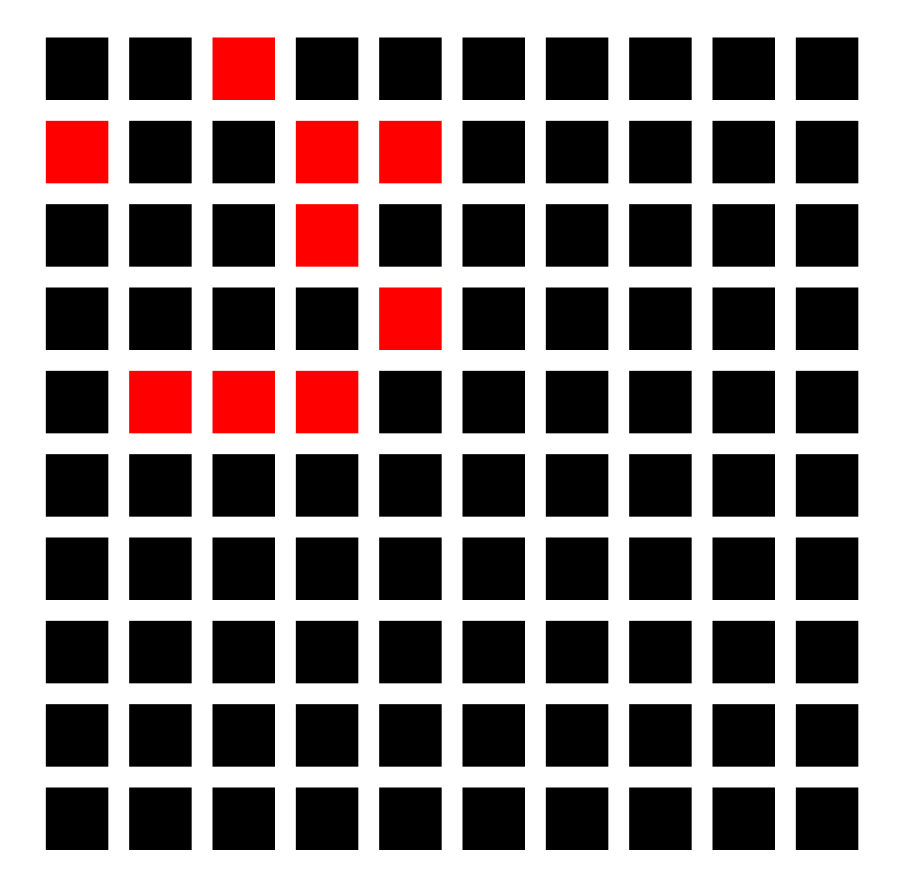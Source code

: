 digraph G { 
fontname="Helvetica,Arial,sans-serif"  
node [fontname="Helvetica,Arial,sans-serif"] 
edge [fontname="Helvetica,Arial,sans-serif"]
a0 [shape=none  label=<
<TABLE border="0" cellspacing="10" cellpadding="10" >
<TR>
<TD bgcolor="black" width="30" height="30" ></TD>
<TD bgcolor="black" width="30" height="30" ></TD>
<TD bgcolor="red" width="30" height="30" ></TD>
<TD bgcolor="black" width="30" height="30" ></TD>
<TD bgcolor="black" width="30" height="30" ></TD>
<TD bgcolor="black" width="30" height="30" ></TD>
<TD bgcolor="black" width="30" height="30" ></TD>
<TD bgcolor="black" width="30" height="30" ></TD>
<TD bgcolor="black" width="30" height="30" ></TD>
<TD bgcolor="black" width="30" height="30" ></TD>
</TR>
<TR>
<TD bgcolor="red" width="30" height="30" ></TD>
<TD bgcolor="black" width="30" height="30" ></TD>
<TD bgcolor="black" width="30" height="30" ></TD>
<TD bgcolor="red" width="30" height="30" ></TD>
<TD bgcolor="red" width="30" height="30" ></TD>
<TD bgcolor="black" width="30" height="30" ></TD>
<TD bgcolor="black" width="30" height="30" ></TD>
<TD bgcolor="black" width="30" height="30" ></TD>
<TD bgcolor="black" width="30" height="30" ></TD>
<TD bgcolor="black" width="30" height="30" ></TD>
</TR>
<TR>
<TD bgcolor="black" width="30" height="30" ></TD>
<TD bgcolor="black" width="30" height="30" ></TD>
<TD bgcolor="black" width="30" height="30" ></TD>
<TD bgcolor="red" width="30" height="30" ></TD>
<TD bgcolor="black" width="30" height="30" ></TD>
<TD bgcolor="black" width="30" height="30" ></TD>
<TD bgcolor="black" width="30" height="30" ></TD>
<TD bgcolor="black" width="30" height="30" ></TD>
<TD bgcolor="black" width="30" height="30" ></TD>
<TD bgcolor="black" width="30" height="30" ></TD>
</TR>
<TR>
<TD bgcolor="black" width="30" height="30" ></TD>
<TD bgcolor="black" width="30" height="30" ></TD>
<TD bgcolor="black" width="30" height="30" ></TD>
<TD bgcolor="black" width="30" height="30" ></TD>
<TD bgcolor="red" width="30" height="30" ></TD>
<TD bgcolor="black" width="30" height="30" ></TD>
<TD bgcolor="black" width="30" height="30" ></TD>
<TD bgcolor="black" width="30" height="30" ></TD>
<TD bgcolor="black" width="30" height="30" ></TD>
<TD bgcolor="black" width="30" height="30" ></TD>
</TR>
<TR>
<TD bgcolor="black" width="30" height="30" ></TD>
<TD bgcolor="red" width="30" height="30" ></TD>
<TD bgcolor="red" width="30" height="30" ></TD>
<TD bgcolor="red" width="30" height="30" ></TD>
<TD bgcolor="black" width="30" height="30" ></TD>
<TD bgcolor="black" width="30" height="30" ></TD>
<TD bgcolor="black" width="30" height="30" ></TD>
<TD bgcolor="black" width="30" height="30" ></TD>
<TD bgcolor="black" width="30" height="30" ></TD>
<TD bgcolor="black" width="30" height="30" ></TD>
</TR>
<TR>
<TD bgcolor="black" width="30" height="30" ></TD>
<TD bgcolor="black" width="30" height="30" ></TD>
<TD bgcolor="black" width="30" height="30" ></TD>
<TD bgcolor="black" width="30" height="30" ></TD>
<TD bgcolor="black" width="30" height="30" ></TD>
<TD bgcolor="black" width="30" height="30" ></TD>
<TD bgcolor="black" width="30" height="30" ></TD>
<TD bgcolor="black" width="30" height="30" ></TD>
<TD bgcolor="black" width="30" height="30" ></TD>
<TD bgcolor="black" width="30" height="30" ></TD>
</TR>
<TR>
<TD bgcolor="black" width="30" height="30" ></TD>
<TD bgcolor="black" width="30" height="30" ></TD>
<TD bgcolor="black" width="30" height="30" ></TD>
<TD bgcolor="black" width="30" height="30" ></TD>
<TD bgcolor="black" width="30" height="30" ></TD>
<TD bgcolor="black" width="30" height="30" ></TD>
<TD bgcolor="black" width="30" height="30" ></TD>
<TD bgcolor="black" width="30" height="30" ></TD>
<TD bgcolor="black" width="30" height="30" ></TD>
<TD bgcolor="black" width="30" height="30" ></TD>
</TR>
<TR>
<TD bgcolor="black" width="30" height="30" ></TD>
<TD bgcolor="black" width="30" height="30" ></TD>
<TD bgcolor="black" width="30" height="30" ></TD>
<TD bgcolor="black" width="30" height="30" ></TD>
<TD bgcolor="black" width="30" height="30" ></TD>
<TD bgcolor="black" width="30" height="30" ></TD>
<TD bgcolor="black" width="30" height="30" ></TD>
<TD bgcolor="black" width="30" height="30" ></TD>
<TD bgcolor="black" width="30" height="30" ></TD>
<TD bgcolor="black" width="30" height="30" ></TD>
</TR>
<TR>
<TD bgcolor="black" width="30" height="30" ></TD>
<TD bgcolor="black" width="30" height="30" ></TD>
<TD bgcolor="black" width="30" height="30" ></TD>
<TD bgcolor="black" width="30" height="30" ></TD>
<TD bgcolor="black" width="30" height="30" ></TD>
<TD bgcolor="black" width="30" height="30" ></TD>
<TD bgcolor="black" width="30" height="30" ></TD>
<TD bgcolor="black" width="30" height="30" ></TD>
<TD bgcolor="black" width="30" height="30" ></TD>
<TD bgcolor="black" width="30" height="30" ></TD>
</TR>
<TR>
<TD bgcolor="black" width="30" height="30" ></TD>
<TD bgcolor="black" width="30" height="30" ></TD>
<TD bgcolor="black" width="30" height="30" ></TD>
<TD bgcolor="black" width="30" height="30" ></TD>
<TD bgcolor="black" width="30" height="30" ></TD>
<TD bgcolor="black" width="30" height="30" ></TD>
<TD bgcolor="black" width="30" height="30" ></TD>
<TD bgcolor="black" width="30" height="30" ></TD>
<TD bgcolor="black" width="30" height="30" ></TD>
<TD bgcolor="black" width="30" height="30" ></TD>
</TR>
</TABLE>>]; 
}
